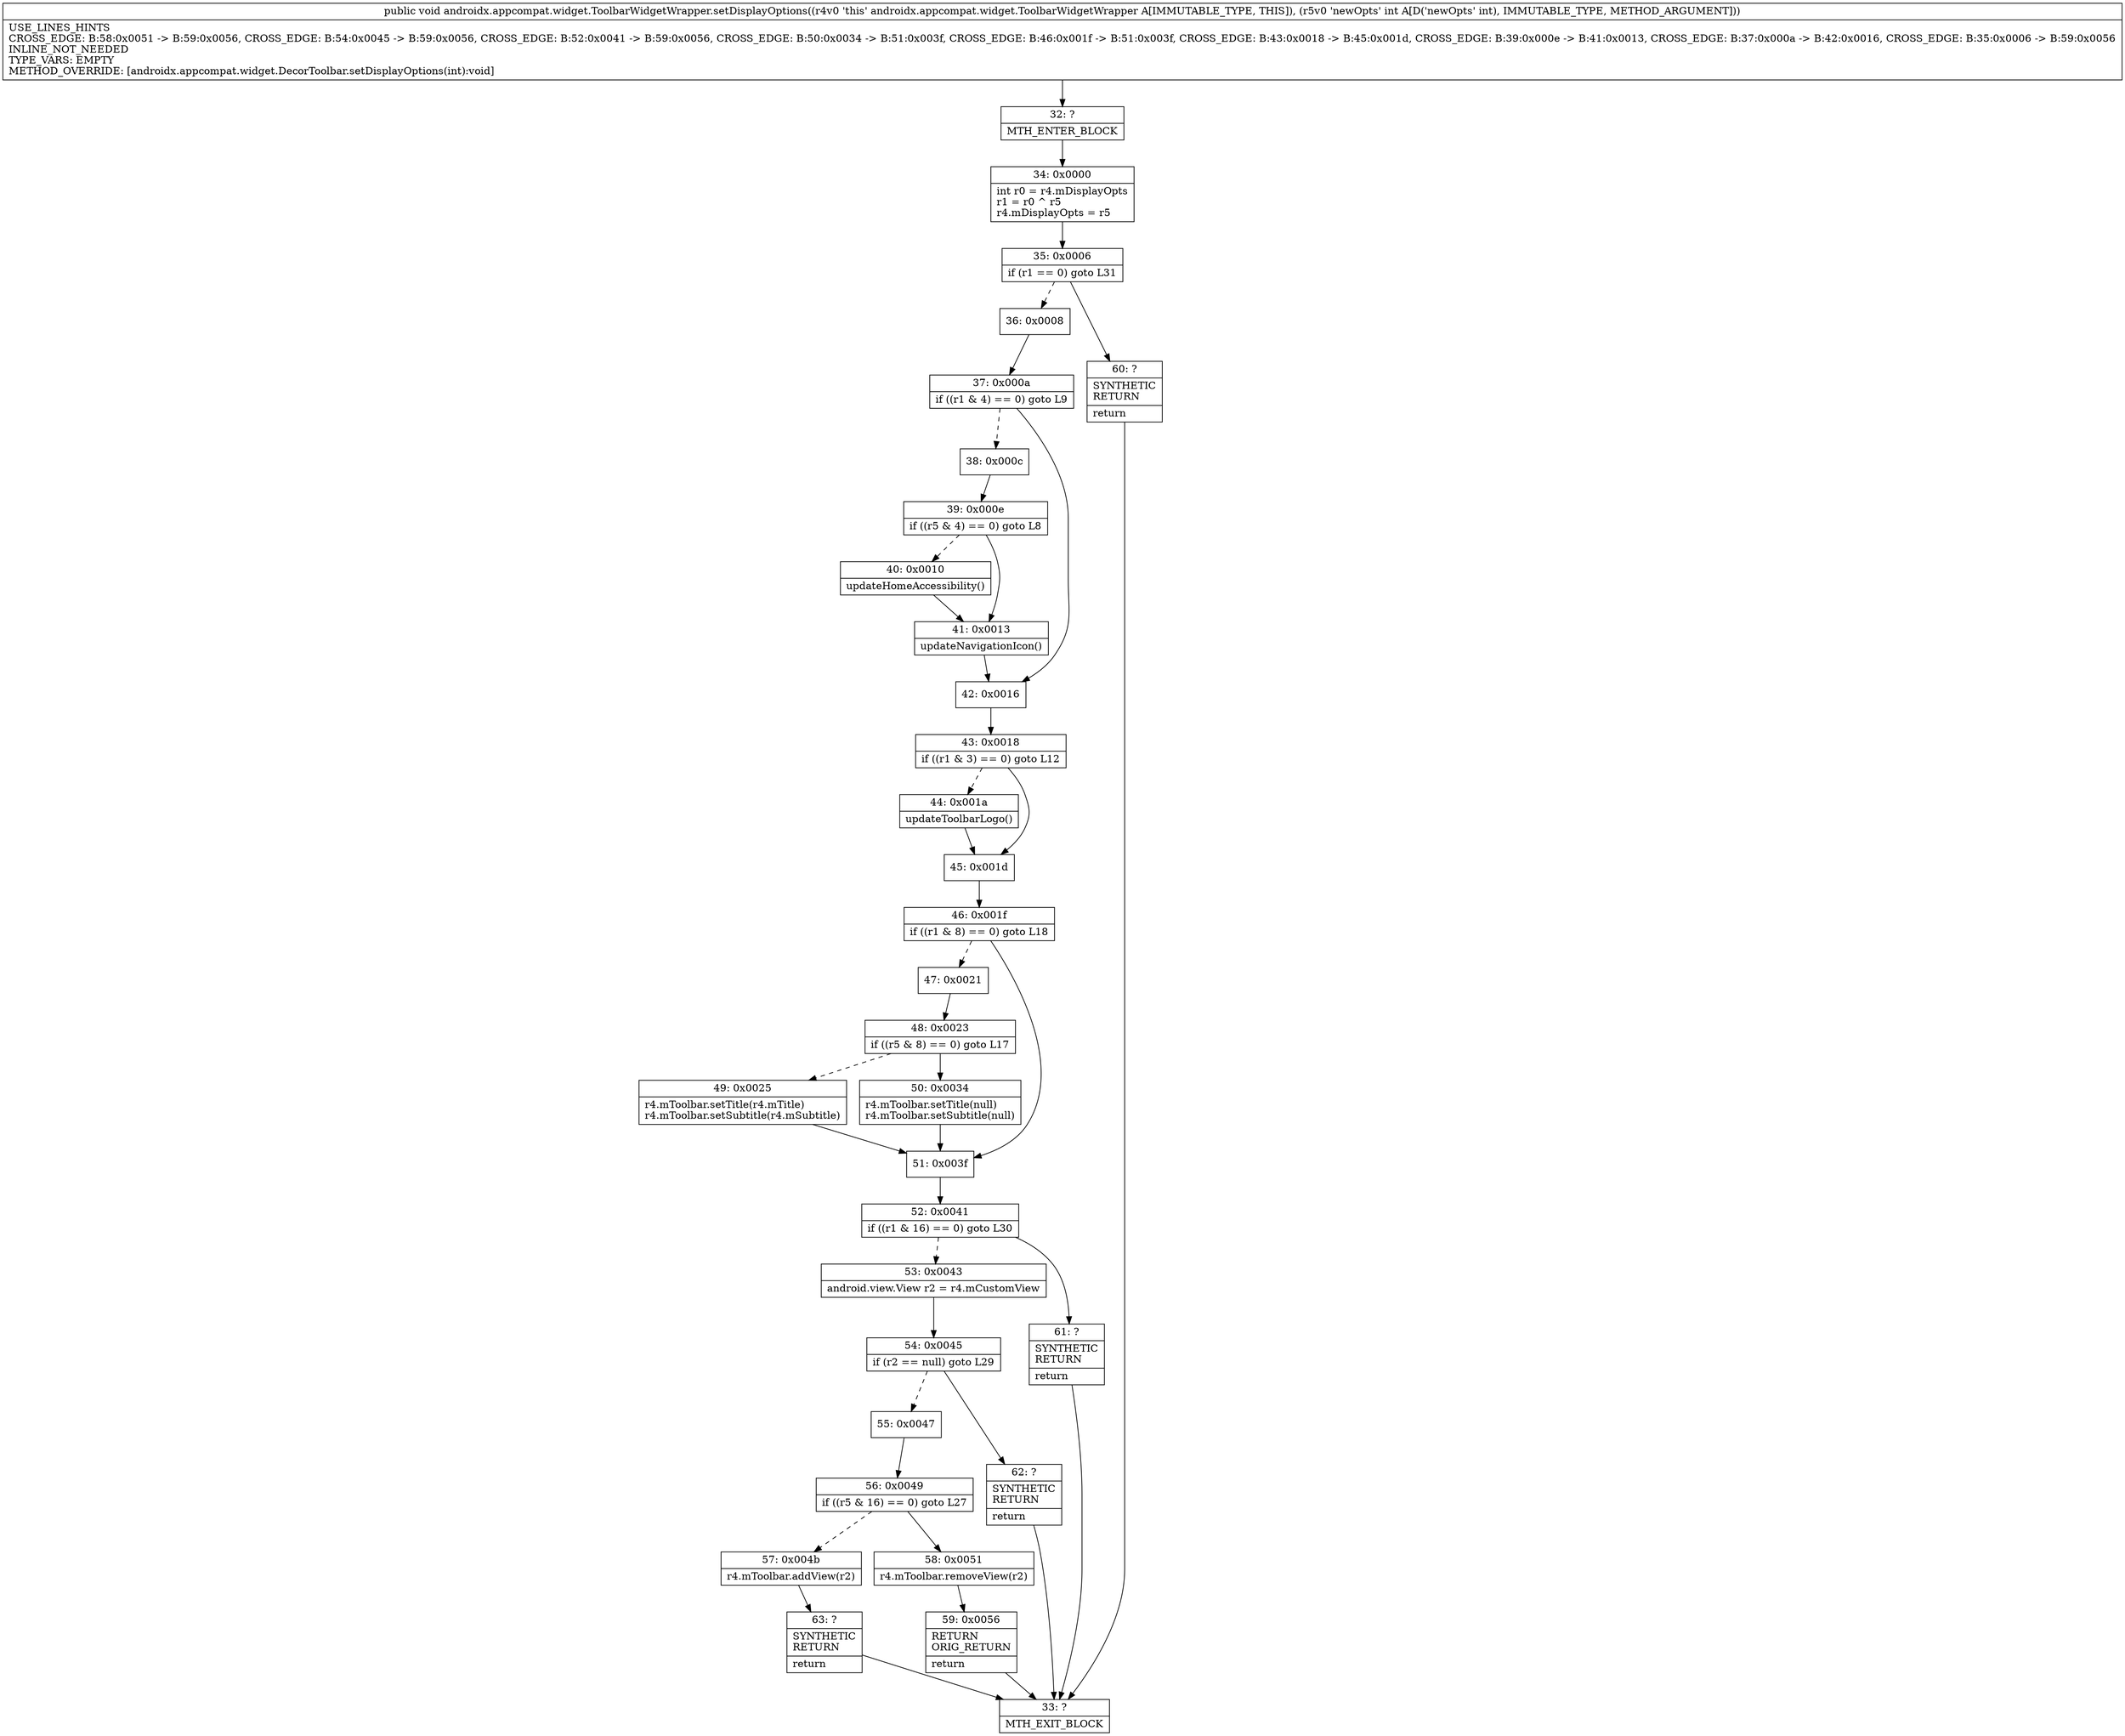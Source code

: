 digraph "CFG forandroidx.appcompat.widget.ToolbarWidgetWrapper.setDisplayOptions(I)V" {
Node_32 [shape=record,label="{32\:\ ?|MTH_ENTER_BLOCK\l}"];
Node_34 [shape=record,label="{34\:\ 0x0000|int r0 = r4.mDisplayOpts\lr1 = r0 ^ r5\lr4.mDisplayOpts = r5\l}"];
Node_35 [shape=record,label="{35\:\ 0x0006|if (r1 == 0) goto L31\l}"];
Node_36 [shape=record,label="{36\:\ 0x0008}"];
Node_37 [shape=record,label="{37\:\ 0x000a|if ((r1 & 4) == 0) goto L9\l}"];
Node_38 [shape=record,label="{38\:\ 0x000c}"];
Node_39 [shape=record,label="{39\:\ 0x000e|if ((r5 & 4) == 0) goto L8\l}"];
Node_40 [shape=record,label="{40\:\ 0x0010|updateHomeAccessibility()\l}"];
Node_41 [shape=record,label="{41\:\ 0x0013|updateNavigationIcon()\l}"];
Node_42 [shape=record,label="{42\:\ 0x0016}"];
Node_43 [shape=record,label="{43\:\ 0x0018|if ((r1 & 3) == 0) goto L12\l}"];
Node_44 [shape=record,label="{44\:\ 0x001a|updateToolbarLogo()\l}"];
Node_45 [shape=record,label="{45\:\ 0x001d}"];
Node_46 [shape=record,label="{46\:\ 0x001f|if ((r1 & 8) == 0) goto L18\l}"];
Node_47 [shape=record,label="{47\:\ 0x0021}"];
Node_48 [shape=record,label="{48\:\ 0x0023|if ((r5 & 8) == 0) goto L17\l}"];
Node_49 [shape=record,label="{49\:\ 0x0025|r4.mToolbar.setTitle(r4.mTitle)\lr4.mToolbar.setSubtitle(r4.mSubtitle)\l}"];
Node_50 [shape=record,label="{50\:\ 0x0034|r4.mToolbar.setTitle(null)\lr4.mToolbar.setSubtitle(null)\l}"];
Node_51 [shape=record,label="{51\:\ 0x003f}"];
Node_52 [shape=record,label="{52\:\ 0x0041|if ((r1 & 16) == 0) goto L30\l}"];
Node_53 [shape=record,label="{53\:\ 0x0043|android.view.View r2 = r4.mCustomView\l}"];
Node_54 [shape=record,label="{54\:\ 0x0045|if (r2 == null) goto L29\l}"];
Node_55 [shape=record,label="{55\:\ 0x0047}"];
Node_56 [shape=record,label="{56\:\ 0x0049|if ((r5 & 16) == 0) goto L27\l}"];
Node_57 [shape=record,label="{57\:\ 0x004b|r4.mToolbar.addView(r2)\l}"];
Node_63 [shape=record,label="{63\:\ ?|SYNTHETIC\lRETURN\l|return\l}"];
Node_33 [shape=record,label="{33\:\ ?|MTH_EXIT_BLOCK\l}"];
Node_58 [shape=record,label="{58\:\ 0x0051|r4.mToolbar.removeView(r2)\l}"];
Node_59 [shape=record,label="{59\:\ 0x0056|RETURN\lORIG_RETURN\l|return\l}"];
Node_62 [shape=record,label="{62\:\ ?|SYNTHETIC\lRETURN\l|return\l}"];
Node_61 [shape=record,label="{61\:\ ?|SYNTHETIC\lRETURN\l|return\l}"];
Node_60 [shape=record,label="{60\:\ ?|SYNTHETIC\lRETURN\l|return\l}"];
MethodNode[shape=record,label="{public void androidx.appcompat.widget.ToolbarWidgetWrapper.setDisplayOptions((r4v0 'this' androidx.appcompat.widget.ToolbarWidgetWrapper A[IMMUTABLE_TYPE, THIS]), (r5v0 'newOpts' int A[D('newOpts' int), IMMUTABLE_TYPE, METHOD_ARGUMENT]))  | USE_LINES_HINTS\lCROSS_EDGE: B:58:0x0051 \-\> B:59:0x0056, CROSS_EDGE: B:54:0x0045 \-\> B:59:0x0056, CROSS_EDGE: B:52:0x0041 \-\> B:59:0x0056, CROSS_EDGE: B:50:0x0034 \-\> B:51:0x003f, CROSS_EDGE: B:46:0x001f \-\> B:51:0x003f, CROSS_EDGE: B:43:0x0018 \-\> B:45:0x001d, CROSS_EDGE: B:39:0x000e \-\> B:41:0x0013, CROSS_EDGE: B:37:0x000a \-\> B:42:0x0016, CROSS_EDGE: B:35:0x0006 \-\> B:59:0x0056\lINLINE_NOT_NEEDED\lTYPE_VARS: EMPTY\lMETHOD_OVERRIDE: [androidx.appcompat.widget.DecorToolbar.setDisplayOptions(int):void]\l}"];
MethodNode -> Node_32;Node_32 -> Node_34;
Node_34 -> Node_35;
Node_35 -> Node_36[style=dashed];
Node_35 -> Node_60;
Node_36 -> Node_37;
Node_37 -> Node_38[style=dashed];
Node_37 -> Node_42;
Node_38 -> Node_39;
Node_39 -> Node_40[style=dashed];
Node_39 -> Node_41;
Node_40 -> Node_41;
Node_41 -> Node_42;
Node_42 -> Node_43;
Node_43 -> Node_44[style=dashed];
Node_43 -> Node_45;
Node_44 -> Node_45;
Node_45 -> Node_46;
Node_46 -> Node_47[style=dashed];
Node_46 -> Node_51;
Node_47 -> Node_48;
Node_48 -> Node_49[style=dashed];
Node_48 -> Node_50;
Node_49 -> Node_51;
Node_50 -> Node_51;
Node_51 -> Node_52;
Node_52 -> Node_53[style=dashed];
Node_52 -> Node_61;
Node_53 -> Node_54;
Node_54 -> Node_55[style=dashed];
Node_54 -> Node_62;
Node_55 -> Node_56;
Node_56 -> Node_57[style=dashed];
Node_56 -> Node_58;
Node_57 -> Node_63;
Node_63 -> Node_33;
Node_58 -> Node_59;
Node_59 -> Node_33;
Node_62 -> Node_33;
Node_61 -> Node_33;
Node_60 -> Node_33;
}

